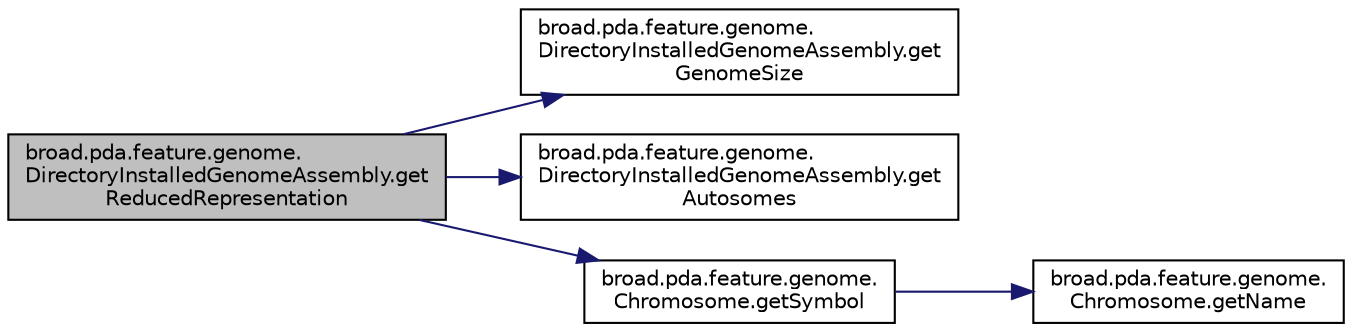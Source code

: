 digraph "broad.pda.feature.genome.DirectoryInstalledGenomeAssembly.getReducedRepresentation"
{
  edge [fontname="Helvetica",fontsize="10",labelfontname="Helvetica",labelfontsize="10"];
  node [fontname="Helvetica",fontsize="10",shape=record];
  rankdir="LR";
  Node1 [label="broad.pda.feature.genome.\lDirectoryInstalledGenomeAssembly.get\lReducedRepresentation",height=0.2,width=0.4,color="black", fillcolor="grey75", style="filled" fontcolor="black"];
  Node1 -> Node2 [color="midnightblue",fontsize="10",style="solid"];
  Node2 [label="broad.pda.feature.genome.\lDirectoryInstalledGenomeAssembly.get\lGenomeSize",height=0.2,width=0.4,color="black", fillcolor="white", style="filled",URL="$classbroad_1_1pda_1_1feature_1_1genome_1_1_directory_installed_genome_assembly.html#a928bd63f7e8e0fc7ff953346a44410e8"];
  Node1 -> Node3 [color="midnightblue",fontsize="10",style="solid"];
  Node3 [label="broad.pda.feature.genome.\lDirectoryInstalledGenomeAssembly.get\lAutosomes",height=0.2,width=0.4,color="black", fillcolor="white", style="filled",URL="$classbroad_1_1pda_1_1feature_1_1genome_1_1_directory_installed_genome_assembly.html#af979446fb4d640dfbf1e24750523a3bb"];
  Node1 -> Node4 [color="midnightblue",fontsize="10",style="solid"];
  Node4 [label="broad.pda.feature.genome.\lChromosome.getSymbol",height=0.2,width=0.4,color="black", fillcolor="white", style="filled",URL="$classbroad_1_1pda_1_1feature_1_1genome_1_1_chromosome.html#a8600a6e4cefcd5e4d70a1ea20987d370"];
  Node4 -> Node5 [color="midnightblue",fontsize="10",style="solid"];
  Node5 [label="broad.pda.feature.genome.\lChromosome.getName",height=0.2,width=0.4,color="black", fillcolor="white", style="filled",URL="$classbroad_1_1pda_1_1feature_1_1genome_1_1_chromosome.html#ad3469d02b22deddedb0d3b6205c1797a"];
}
